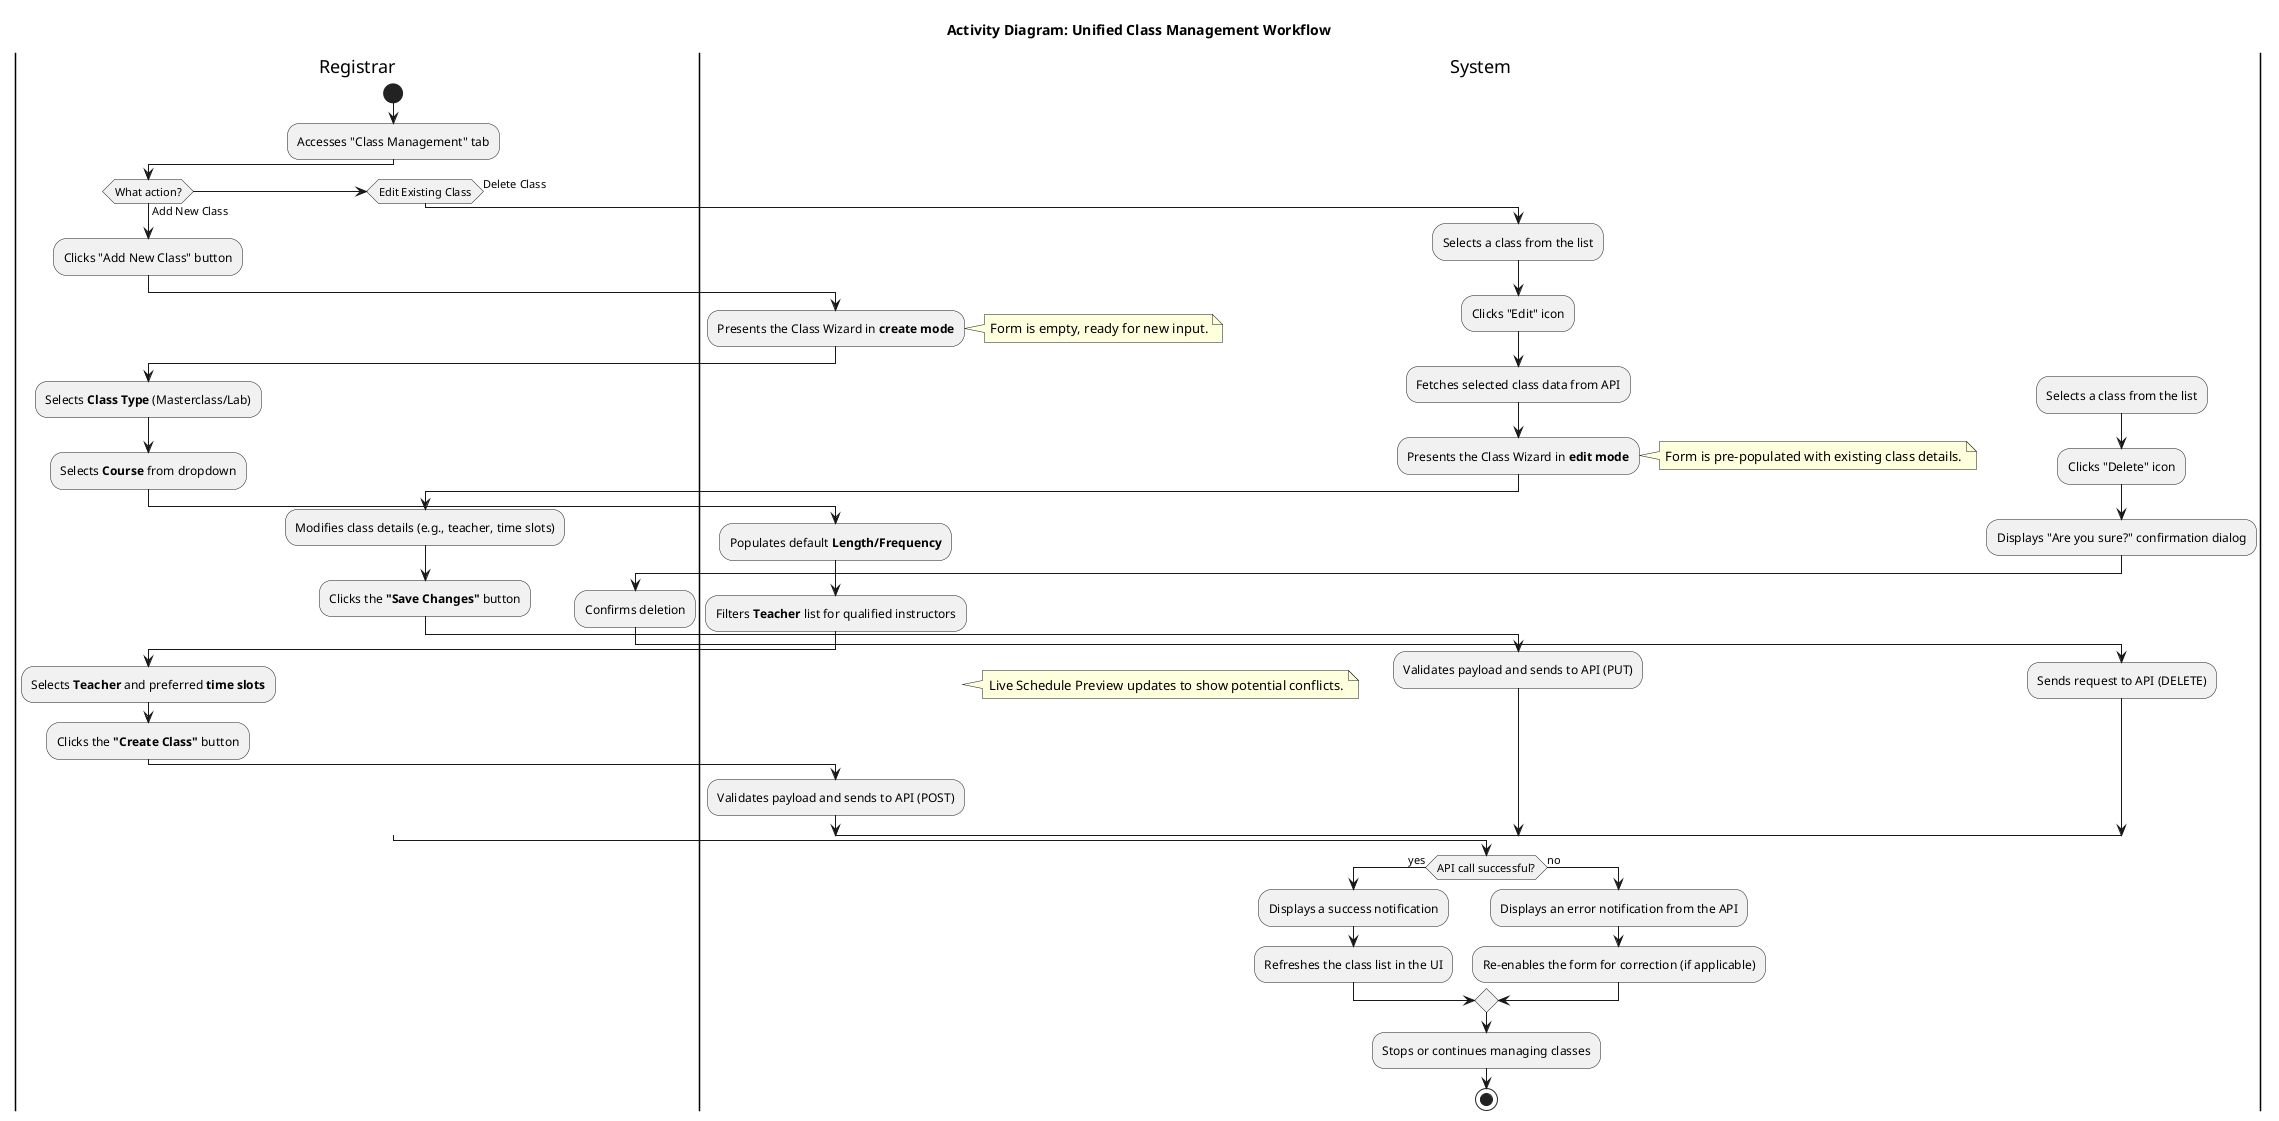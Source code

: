 @startuml
title Activity Diagram: Unified Class Management Workflow

|Registrar|
start
:Accesses "Class Management" tab;

if (What action?) then (Add New Class)
    :Clicks "Add New Class" button;
    
    |System|
    :Presents the Class Wizard in **create mode**;
    note right: Form is empty, ready for new input.
    
    |Registrar|
    :Selects **Class Type** (Masterclass/Lab);
    :Selects **Course** from dropdown;
    
    |System|
    :Populates default **Length/Frequency**;
    :Filters **Teacher** list for qualified instructors;
    
    |Registrar|
    :Selects **Teacher** and preferred **time slots**;
    
    |System|
    note right: Live Schedule Preview updates to show potential conflicts.
    
    |Registrar|
    :Clicks the **"Create Class"** button;
    
    |System|
    :Validates payload and sends to API (POST);

elseif (Edit Existing Class) then
    :Selects a class from the list;
    :Clicks "Edit" icon;
    
    |System|
    :Fetches selected class data from API;
    :Presents the Class Wizard in **edit mode**;
    note right: Form is pre-populated with existing class details.
    
    |Registrar|
    :Modifies class details (e.g., teacher, time slots);
    :Clicks the **"Save Changes"** button;
    
    |System|
    :Validates payload and sends to API (PUT);

else (Delete Class)
    :Selects a class from the list;
    :Clicks "Delete" icon;
    
    |System|
    :Displays "Are you sure?" confirmation dialog;
    
    |Registrar|
    :Confirms deletion;
    
    |System|
    :Sends request to API (DELETE);
endif

if (API call successful?) then (yes)
    |System|
    :Displays a success notification;
    :Refreshes the class list in the UI;
else (no)
    |System|
    :Displays an error notification from the API;
    :Re-enables the form for correction (if applicable);
endif

:Stops or continues managing classes;
stop

@enduml
